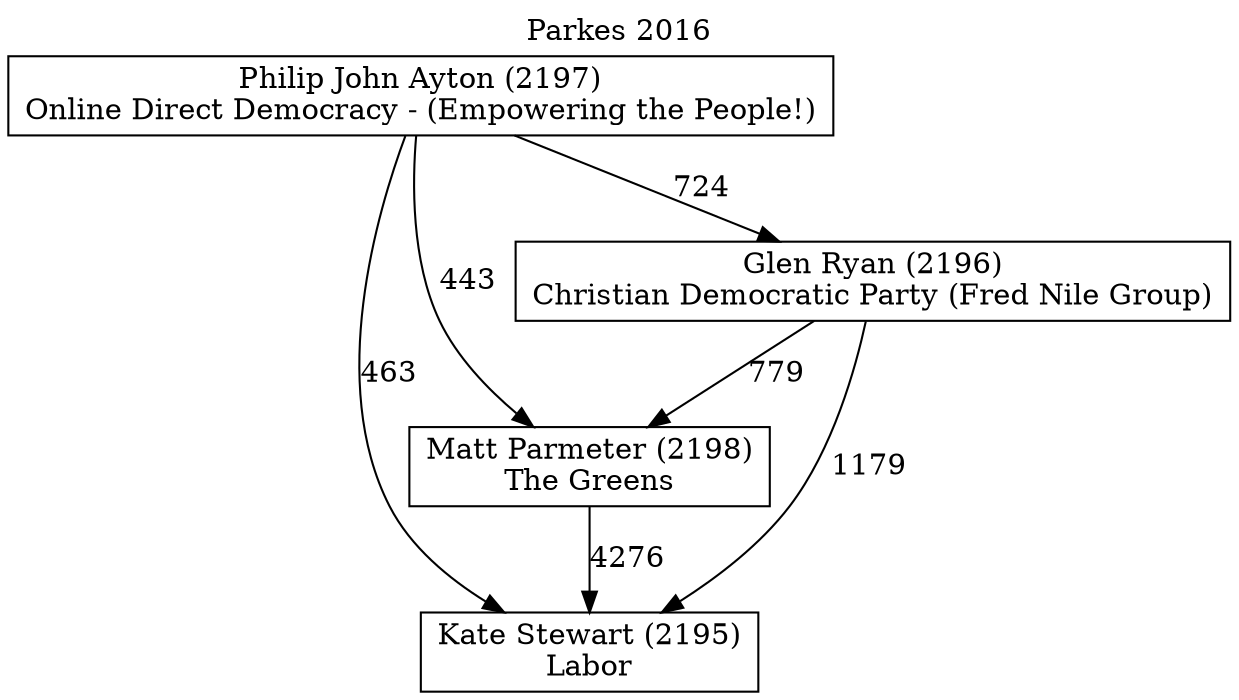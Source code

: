 // House preference flow
digraph "Kate Stewart (2195)_Parkes_2016" {
	graph [label="Parkes 2016" labelloc=t mclimit=10]
	node [shape=box]
	"Kate Stewart (2195)" [label="Kate Stewart (2195)
Labor"]
	"Matt Parmeter (2198)" [label="Matt Parmeter (2198)
The Greens"]
	"Glen Ryan (2196)" [label="Glen Ryan (2196)
Christian Democratic Party (Fred Nile Group)"]
	"Philip John Ayton (2197)" [label="Philip John Ayton (2197)
Online Direct Democracy - (Empowering the People!)"]
	"Glen Ryan (2196)" -> "Matt Parmeter (2198)" [label=779]
	"Glen Ryan (2196)" -> "Kate Stewart (2195)" [label=1179]
	"Philip John Ayton (2197)" -> "Glen Ryan (2196)" [label=724]
	"Philip John Ayton (2197)" -> "Matt Parmeter (2198)" [label=443]
	"Matt Parmeter (2198)" -> "Kate Stewart (2195)" [label=4276]
	"Philip John Ayton (2197)" -> "Kate Stewart (2195)" [label=463]
}
